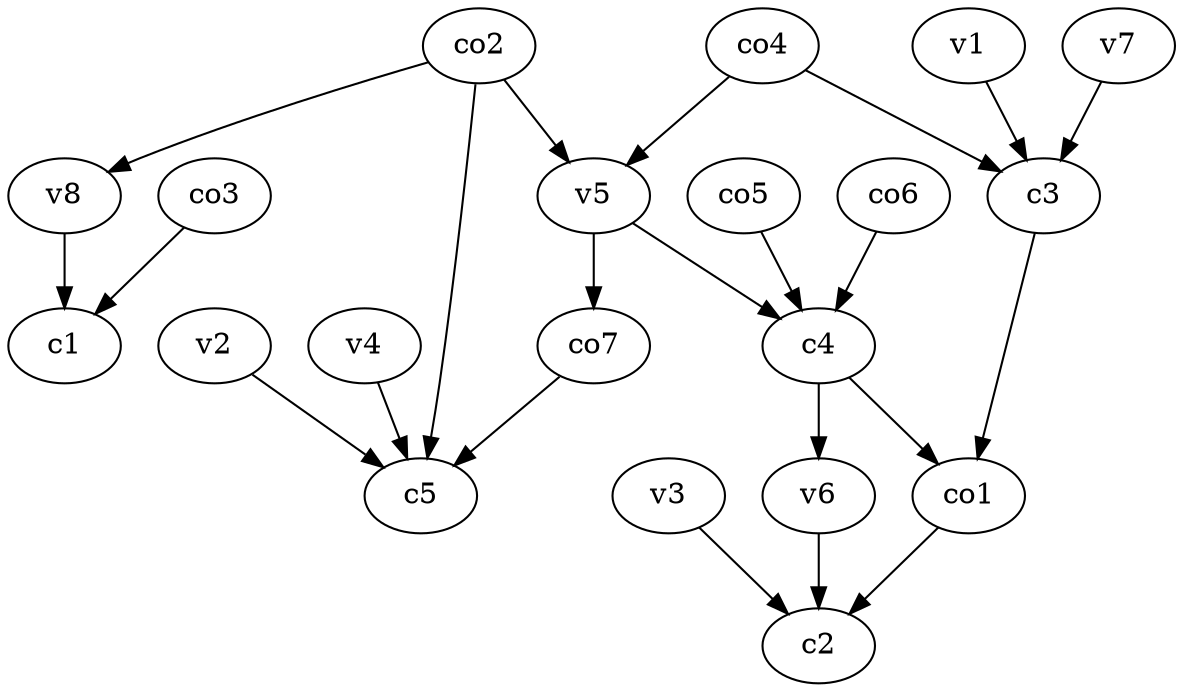 strict digraph  {
c1;
c2;
c3;
c4;
c5;
v1;
v2;
v3;
v4;
v5;
v6;
v7;
v8;
co1;
co2;
co3;
co4;
co5;
co6;
co7;
c3 -> co1  [weight=1];
c4 -> v6  [weight=1];
c4 -> co1  [weight=1];
v1 -> c3  [weight=1];
v2 -> c5  [weight=1];
v3 -> c2  [weight=1];
v4 -> c5  [weight=1];
v5 -> c4  [weight=1];
v5 -> co7  [weight=1];
v6 -> c2  [weight=1];
v7 -> c3  [weight=1];
v8 -> c1  [weight=1];
co1 -> c2  [weight=1];
co2 -> c5  [weight=1];
co2 -> v5  [weight=1];
co2 -> v8  [weight=1];
co3 -> c1  [weight=1];
co4 -> c3  [weight=1];
co4 -> v5  [weight=1];
co5 -> c4  [weight=1];
co6 -> c4  [weight=1];
co7 -> c5  [weight=1];
}

